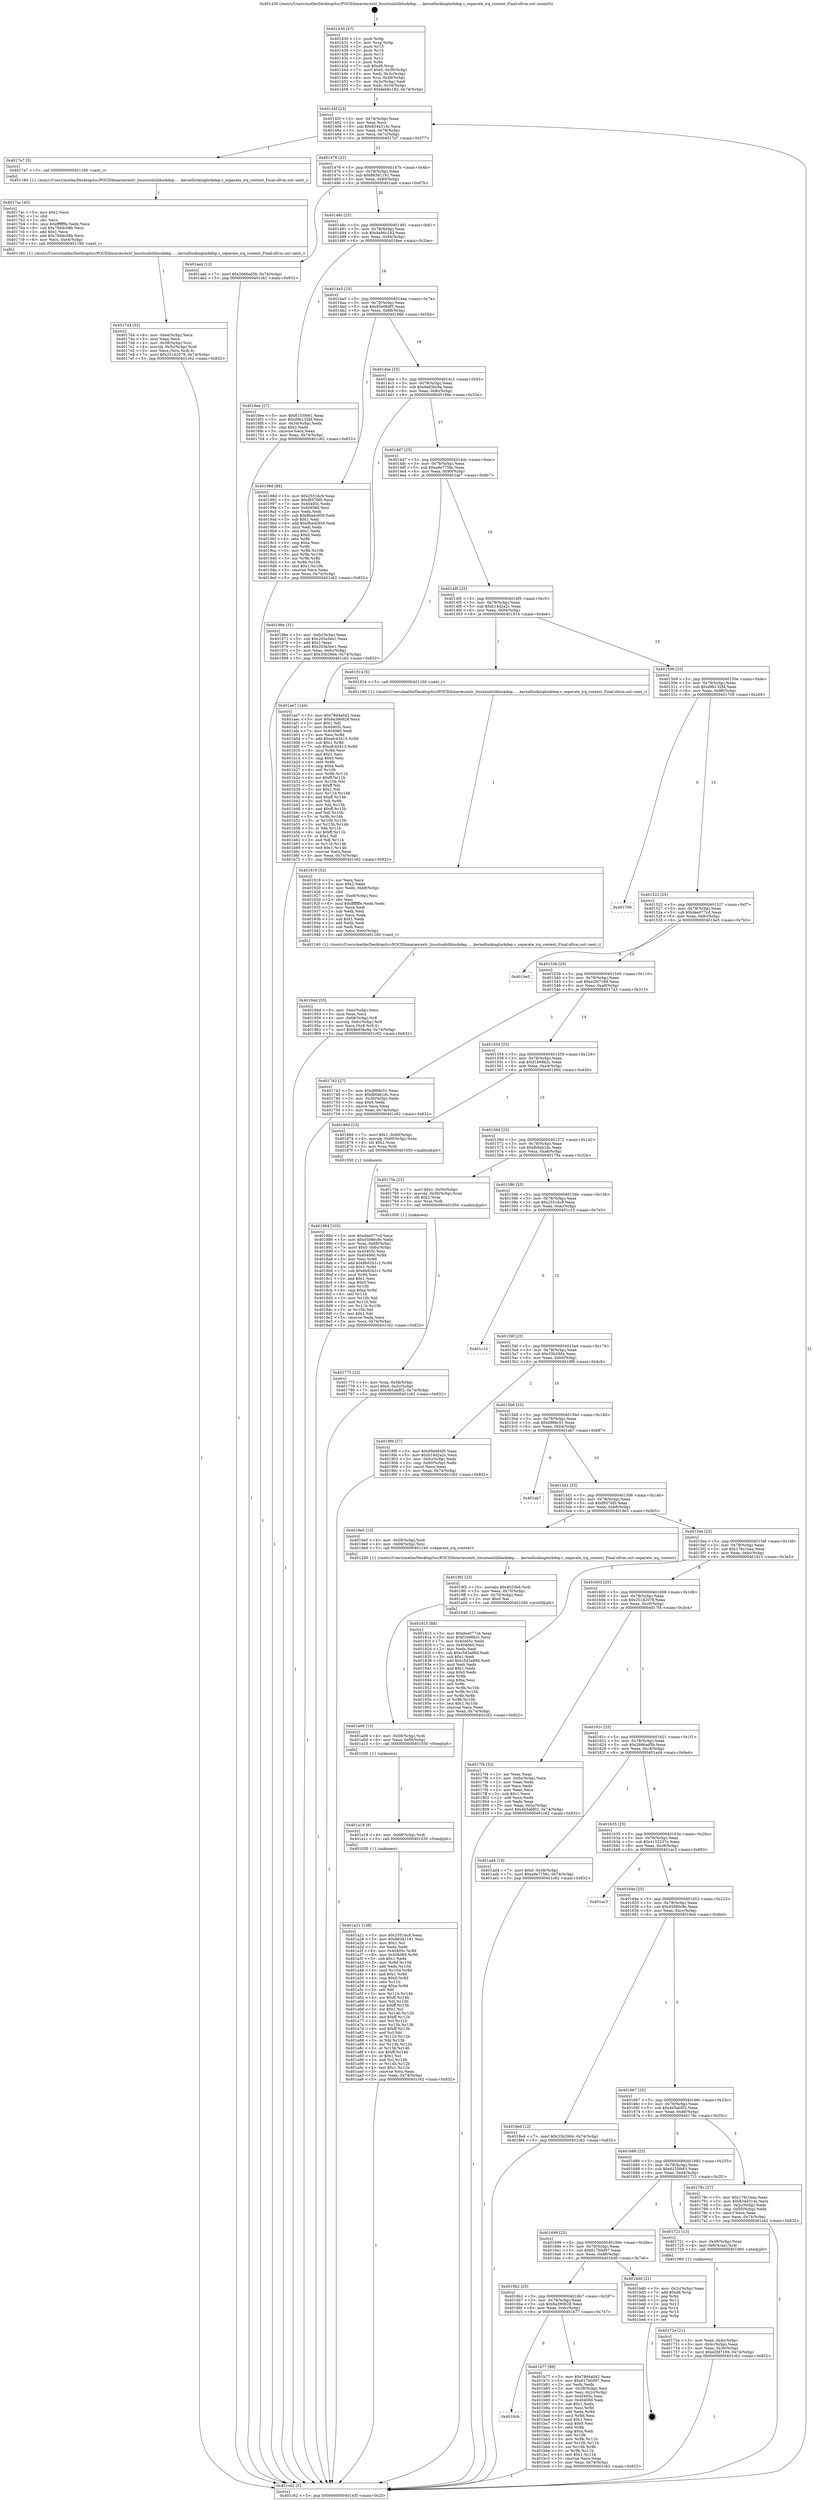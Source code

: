 digraph "0x401430" {
  label = "0x401430 (/mnt/c/Users/mathe/Desktop/tcc/POCII/binaries/extr_linuxtoolsliblockdep......kernellockinglockdep.c_separate_irq_context_Final-ollvm.out::main(0))"
  labelloc = "t"
  node[shape=record]

  Entry [label="",width=0.3,height=0.3,shape=circle,fillcolor=black,style=filled]
  "0x40145f" [label="{
     0x40145f [23]\l
     | [instrs]\l
     &nbsp;&nbsp;0x40145f \<+3\>: mov -0x74(%rbp),%eax\l
     &nbsp;&nbsp;0x401462 \<+2\>: mov %eax,%ecx\l
     &nbsp;&nbsp;0x401464 \<+6\>: sub $0x8344314c,%ecx\l
     &nbsp;&nbsp;0x40146a \<+3\>: mov %eax,-0x78(%rbp)\l
     &nbsp;&nbsp;0x40146d \<+3\>: mov %ecx,-0x7c(%rbp)\l
     &nbsp;&nbsp;0x401470 \<+6\>: je 00000000004017a7 \<main+0x377\>\l
  }"]
  "0x4017a7" [label="{
     0x4017a7 [5]\l
     | [instrs]\l
     &nbsp;&nbsp;0x4017a7 \<+5\>: call 0000000000401160 \<next_i\>\l
     | [calls]\l
     &nbsp;&nbsp;0x401160 \{1\} (/mnt/c/Users/mathe/Desktop/tcc/POCII/binaries/extr_linuxtoolsliblockdep......kernellockinglockdep.c_separate_irq_context_Final-ollvm.out::next_i)\l
  }"]
  "0x401476" [label="{
     0x401476 [22]\l
     | [instrs]\l
     &nbsp;&nbsp;0x401476 \<+5\>: jmp 000000000040147b \<main+0x4b\>\l
     &nbsp;&nbsp;0x40147b \<+3\>: mov -0x78(%rbp),%eax\l
     &nbsp;&nbsp;0x40147e \<+5\>: sub $0x883d1191,%eax\l
     &nbsp;&nbsp;0x401483 \<+3\>: mov %eax,-0x80(%rbp)\l
     &nbsp;&nbsp;0x401486 \<+6\>: je 0000000000401aab \<main+0x67b\>\l
  }"]
  Exit [label="",width=0.3,height=0.3,shape=circle,fillcolor=black,style=filled,peripheries=2]
  "0x401aab" [label="{
     0x401aab [12]\l
     | [instrs]\l
     &nbsp;&nbsp;0x401aab \<+7\>: movl $0x2666ad5b,-0x74(%rbp)\l
     &nbsp;&nbsp;0x401ab2 \<+5\>: jmp 0000000000401c62 \<main+0x832\>\l
  }"]
  "0x40148c" [label="{
     0x40148c [25]\l
     | [instrs]\l
     &nbsp;&nbsp;0x40148c \<+5\>: jmp 0000000000401491 \<main+0x61\>\l
     &nbsp;&nbsp;0x401491 \<+3\>: mov -0x78(%rbp),%eax\l
     &nbsp;&nbsp;0x401494 \<+5\>: sub $0x8eb6c182,%eax\l
     &nbsp;&nbsp;0x401499 \<+6\>: mov %eax,-0x84(%rbp)\l
     &nbsp;&nbsp;0x40149f \<+6\>: je 00000000004016ee \<main+0x2be\>\l
  }"]
  "0x4016cb" [label="{
     0x4016cb\l
  }", style=dashed]
  "0x4016ee" [label="{
     0x4016ee [27]\l
     | [instrs]\l
     &nbsp;&nbsp;0x4016ee \<+5\>: mov $0x6155fe61,%eax\l
     &nbsp;&nbsp;0x4016f3 \<+5\>: mov $0xd9b132fd,%ecx\l
     &nbsp;&nbsp;0x4016f8 \<+3\>: mov -0x34(%rbp),%edx\l
     &nbsp;&nbsp;0x4016fb \<+3\>: cmp $0x2,%edx\l
     &nbsp;&nbsp;0x4016fe \<+3\>: cmovne %ecx,%eax\l
     &nbsp;&nbsp;0x401701 \<+3\>: mov %eax,-0x74(%rbp)\l
     &nbsp;&nbsp;0x401704 \<+5\>: jmp 0000000000401c62 \<main+0x832\>\l
  }"]
  "0x4014a5" [label="{
     0x4014a5 [25]\l
     | [instrs]\l
     &nbsp;&nbsp;0x4014a5 \<+5\>: jmp 00000000004014aa \<main+0x7a\>\l
     &nbsp;&nbsp;0x4014aa \<+3\>: mov -0x78(%rbp),%eax\l
     &nbsp;&nbsp;0x4014ad \<+5\>: sub $0x95e064f5,%eax\l
     &nbsp;&nbsp;0x4014b2 \<+6\>: mov %eax,-0x88(%rbp)\l
     &nbsp;&nbsp;0x4014b8 \<+6\>: je 000000000040198d \<main+0x55d\>\l
  }"]
  "0x401c62" [label="{
     0x401c62 [5]\l
     | [instrs]\l
     &nbsp;&nbsp;0x401c62 \<+5\>: jmp 000000000040145f \<main+0x2f\>\l
  }"]
  "0x401430" [label="{
     0x401430 [47]\l
     | [instrs]\l
     &nbsp;&nbsp;0x401430 \<+1\>: push %rbp\l
     &nbsp;&nbsp;0x401431 \<+3\>: mov %rsp,%rbp\l
     &nbsp;&nbsp;0x401434 \<+2\>: push %r15\l
     &nbsp;&nbsp;0x401436 \<+2\>: push %r14\l
     &nbsp;&nbsp;0x401438 \<+2\>: push %r13\l
     &nbsp;&nbsp;0x40143a \<+2\>: push %r12\l
     &nbsp;&nbsp;0x40143c \<+1\>: push %rbx\l
     &nbsp;&nbsp;0x40143d \<+7\>: sub $0xd8,%rsp\l
     &nbsp;&nbsp;0x401444 \<+7\>: movl $0x0,-0x38(%rbp)\l
     &nbsp;&nbsp;0x40144b \<+3\>: mov %edi,-0x3c(%rbp)\l
     &nbsp;&nbsp;0x40144e \<+4\>: mov %rsi,-0x48(%rbp)\l
     &nbsp;&nbsp;0x401452 \<+3\>: mov -0x3c(%rbp),%edi\l
     &nbsp;&nbsp;0x401455 \<+3\>: mov %edi,-0x34(%rbp)\l
     &nbsp;&nbsp;0x401458 \<+7\>: movl $0x8eb6c182,-0x74(%rbp)\l
  }"]
  "0x401b77" [label="{
     0x401b77 [89]\l
     | [instrs]\l
     &nbsp;&nbsp;0x401b77 \<+5\>: mov $0x78d4a042,%eax\l
     &nbsp;&nbsp;0x401b7c \<+5\>: mov $0x617b0d97,%ecx\l
     &nbsp;&nbsp;0x401b81 \<+2\>: xor %edx,%edx\l
     &nbsp;&nbsp;0x401b83 \<+3\>: mov -0x38(%rbp),%esi\l
     &nbsp;&nbsp;0x401b86 \<+3\>: mov %esi,-0x2c(%rbp)\l
     &nbsp;&nbsp;0x401b89 \<+7\>: mov 0x40405c,%esi\l
     &nbsp;&nbsp;0x401b90 \<+7\>: mov 0x404060,%edi\l
     &nbsp;&nbsp;0x401b97 \<+3\>: sub $0x1,%edx\l
     &nbsp;&nbsp;0x401b9a \<+3\>: mov %esi,%r8d\l
     &nbsp;&nbsp;0x401b9d \<+3\>: add %edx,%r8d\l
     &nbsp;&nbsp;0x401ba0 \<+4\>: imul %r8d,%esi\l
     &nbsp;&nbsp;0x401ba4 \<+3\>: and $0x1,%esi\l
     &nbsp;&nbsp;0x401ba7 \<+3\>: cmp $0x0,%esi\l
     &nbsp;&nbsp;0x401baa \<+4\>: sete %r9b\l
     &nbsp;&nbsp;0x401bae \<+3\>: cmp $0xa,%edi\l
     &nbsp;&nbsp;0x401bb1 \<+4\>: setl %r10b\l
     &nbsp;&nbsp;0x401bb5 \<+3\>: mov %r9b,%r11b\l
     &nbsp;&nbsp;0x401bb8 \<+3\>: and %r10b,%r11b\l
     &nbsp;&nbsp;0x401bbb \<+3\>: xor %r10b,%r9b\l
     &nbsp;&nbsp;0x401bbe \<+3\>: or %r9b,%r11b\l
     &nbsp;&nbsp;0x401bc1 \<+4\>: test $0x1,%r11b\l
     &nbsp;&nbsp;0x401bc5 \<+3\>: cmovne %ecx,%eax\l
     &nbsp;&nbsp;0x401bc8 \<+3\>: mov %eax,-0x74(%rbp)\l
     &nbsp;&nbsp;0x401bcb \<+5\>: jmp 0000000000401c62 \<main+0x832\>\l
  }"]
  "0x40198d" [label="{
     0x40198d [88]\l
     | [instrs]\l
     &nbsp;&nbsp;0x40198d \<+5\>: mov $0x25516c9,%eax\l
     &nbsp;&nbsp;0x401992 \<+5\>: mov $0xf8576f0,%ecx\l
     &nbsp;&nbsp;0x401997 \<+7\>: mov 0x40405c,%edx\l
     &nbsp;&nbsp;0x40199e \<+7\>: mov 0x404060,%esi\l
     &nbsp;&nbsp;0x4019a5 \<+2\>: mov %edx,%edi\l
     &nbsp;&nbsp;0x4019a7 \<+6\>: sub $0x9ba4c959,%edi\l
     &nbsp;&nbsp;0x4019ad \<+3\>: sub $0x1,%edi\l
     &nbsp;&nbsp;0x4019b0 \<+6\>: add $0x9ba4c959,%edi\l
     &nbsp;&nbsp;0x4019b6 \<+3\>: imul %edi,%edx\l
     &nbsp;&nbsp;0x4019b9 \<+3\>: and $0x1,%edx\l
     &nbsp;&nbsp;0x4019bc \<+3\>: cmp $0x0,%edx\l
     &nbsp;&nbsp;0x4019bf \<+4\>: sete %r8b\l
     &nbsp;&nbsp;0x4019c3 \<+3\>: cmp $0xa,%esi\l
     &nbsp;&nbsp;0x4019c6 \<+4\>: setl %r9b\l
     &nbsp;&nbsp;0x4019ca \<+3\>: mov %r8b,%r10b\l
     &nbsp;&nbsp;0x4019cd \<+3\>: and %r9b,%r10b\l
     &nbsp;&nbsp;0x4019d0 \<+3\>: xor %r9b,%r8b\l
     &nbsp;&nbsp;0x4019d3 \<+3\>: or %r8b,%r10b\l
     &nbsp;&nbsp;0x4019d6 \<+4\>: test $0x1,%r10b\l
     &nbsp;&nbsp;0x4019da \<+3\>: cmovne %ecx,%eax\l
     &nbsp;&nbsp;0x4019dd \<+3\>: mov %eax,-0x74(%rbp)\l
     &nbsp;&nbsp;0x4019e0 \<+5\>: jmp 0000000000401c62 \<main+0x832\>\l
  }"]
  "0x4014be" [label="{
     0x4014be [25]\l
     | [instrs]\l
     &nbsp;&nbsp;0x4014be \<+5\>: jmp 00000000004014c3 \<main+0x93\>\l
     &nbsp;&nbsp;0x4014c3 \<+3\>: mov -0x78(%rbp),%eax\l
     &nbsp;&nbsp;0x4014c6 \<+5\>: sub $0x9ed3bc9a,%eax\l
     &nbsp;&nbsp;0x4014cb \<+6\>: mov %eax,-0x8c(%rbp)\l
     &nbsp;&nbsp;0x4014d1 \<+6\>: je 000000000040196e \<main+0x53e\>\l
  }"]
  "0x4016b2" [label="{
     0x4016b2 [25]\l
     | [instrs]\l
     &nbsp;&nbsp;0x4016b2 \<+5\>: jmp 00000000004016b7 \<main+0x287\>\l
     &nbsp;&nbsp;0x4016b7 \<+3\>: mov -0x78(%rbp),%eax\l
     &nbsp;&nbsp;0x4016ba \<+5\>: sub $0x6a390628,%eax\l
     &nbsp;&nbsp;0x4016bf \<+6\>: mov %eax,-0xdc(%rbp)\l
     &nbsp;&nbsp;0x4016c5 \<+6\>: je 0000000000401b77 \<main+0x747\>\l
  }"]
  "0x40196e" [label="{
     0x40196e [31]\l
     | [instrs]\l
     &nbsp;&nbsp;0x40196e \<+3\>: mov -0x6c(%rbp),%eax\l
     &nbsp;&nbsp;0x401971 \<+5\>: sub $0x203a3ee1,%eax\l
     &nbsp;&nbsp;0x401976 \<+3\>: add $0x1,%eax\l
     &nbsp;&nbsp;0x401979 \<+5\>: add $0x203a3ee1,%eax\l
     &nbsp;&nbsp;0x40197e \<+3\>: mov %eax,-0x6c(%rbp)\l
     &nbsp;&nbsp;0x401981 \<+7\>: movl $0x33b29d4,-0x74(%rbp)\l
     &nbsp;&nbsp;0x401988 \<+5\>: jmp 0000000000401c62 \<main+0x832\>\l
  }"]
  "0x4014d7" [label="{
     0x4014d7 [25]\l
     | [instrs]\l
     &nbsp;&nbsp;0x4014d7 \<+5\>: jmp 00000000004014dc \<main+0xac\>\l
     &nbsp;&nbsp;0x4014dc \<+3\>: mov -0x78(%rbp),%eax\l
     &nbsp;&nbsp;0x4014df \<+5\>: sub $0xa9e7756c,%eax\l
     &nbsp;&nbsp;0x4014e4 \<+6\>: mov %eax,-0x90(%rbp)\l
     &nbsp;&nbsp;0x4014ea \<+6\>: je 0000000000401ae7 \<main+0x6b7\>\l
  }"]
  "0x401bd0" [label="{
     0x401bd0 [21]\l
     | [instrs]\l
     &nbsp;&nbsp;0x401bd0 \<+3\>: mov -0x2c(%rbp),%eax\l
     &nbsp;&nbsp;0x401bd3 \<+7\>: add $0xd8,%rsp\l
     &nbsp;&nbsp;0x401bda \<+1\>: pop %rbx\l
     &nbsp;&nbsp;0x401bdb \<+2\>: pop %r12\l
     &nbsp;&nbsp;0x401bdd \<+2\>: pop %r13\l
     &nbsp;&nbsp;0x401bdf \<+2\>: pop %r14\l
     &nbsp;&nbsp;0x401be1 \<+2\>: pop %r15\l
     &nbsp;&nbsp;0x401be3 \<+1\>: pop %rbp\l
     &nbsp;&nbsp;0x401be4 \<+1\>: ret\l
  }"]
  "0x401ae7" [label="{
     0x401ae7 [144]\l
     | [instrs]\l
     &nbsp;&nbsp;0x401ae7 \<+5\>: mov $0x78d4a042,%eax\l
     &nbsp;&nbsp;0x401aec \<+5\>: mov $0x6a390628,%ecx\l
     &nbsp;&nbsp;0x401af1 \<+2\>: mov $0x1,%dl\l
     &nbsp;&nbsp;0x401af3 \<+7\>: mov 0x40405c,%esi\l
     &nbsp;&nbsp;0x401afa \<+7\>: mov 0x404060,%edi\l
     &nbsp;&nbsp;0x401b01 \<+3\>: mov %esi,%r8d\l
     &nbsp;&nbsp;0x401b04 \<+7\>: add $0xafc43413,%r8d\l
     &nbsp;&nbsp;0x401b0b \<+4\>: sub $0x1,%r8d\l
     &nbsp;&nbsp;0x401b0f \<+7\>: sub $0xafc43413,%r8d\l
     &nbsp;&nbsp;0x401b16 \<+4\>: imul %r8d,%esi\l
     &nbsp;&nbsp;0x401b1a \<+3\>: and $0x1,%esi\l
     &nbsp;&nbsp;0x401b1d \<+3\>: cmp $0x0,%esi\l
     &nbsp;&nbsp;0x401b20 \<+4\>: sete %r9b\l
     &nbsp;&nbsp;0x401b24 \<+3\>: cmp $0xa,%edi\l
     &nbsp;&nbsp;0x401b27 \<+4\>: setl %r10b\l
     &nbsp;&nbsp;0x401b2b \<+3\>: mov %r9b,%r11b\l
     &nbsp;&nbsp;0x401b2e \<+4\>: xor $0xff,%r11b\l
     &nbsp;&nbsp;0x401b32 \<+3\>: mov %r10b,%bl\l
     &nbsp;&nbsp;0x401b35 \<+3\>: xor $0xff,%bl\l
     &nbsp;&nbsp;0x401b38 \<+3\>: xor $0x1,%dl\l
     &nbsp;&nbsp;0x401b3b \<+3\>: mov %r11b,%r14b\l
     &nbsp;&nbsp;0x401b3e \<+4\>: and $0xff,%r14b\l
     &nbsp;&nbsp;0x401b42 \<+3\>: and %dl,%r9b\l
     &nbsp;&nbsp;0x401b45 \<+3\>: mov %bl,%r15b\l
     &nbsp;&nbsp;0x401b48 \<+4\>: and $0xff,%r15b\l
     &nbsp;&nbsp;0x401b4c \<+3\>: and %dl,%r10b\l
     &nbsp;&nbsp;0x401b4f \<+3\>: or %r9b,%r14b\l
     &nbsp;&nbsp;0x401b52 \<+3\>: or %r10b,%r15b\l
     &nbsp;&nbsp;0x401b55 \<+3\>: xor %r15b,%r14b\l
     &nbsp;&nbsp;0x401b58 \<+3\>: or %bl,%r11b\l
     &nbsp;&nbsp;0x401b5b \<+4\>: xor $0xff,%r11b\l
     &nbsp;&nbsp;0x401b5f \<+3\>: or $0x1,%dl\l
     &nbsp;&nbsp;0x401b62 \<+3\>: and %dl,%r11b\l
     &nbsp;&nbsp;0x401b65 \<+3\>: or %r11b,%r14b\l
     &nbsp;&nbsp;0x401b68 \<+4\>: test $0x1,%r14b\l
     &nbsp;&nbsp;0x401b6c \<+3\>: cmovne %ecx,%eax\l
     &nbsp;&nbsp;0x401b6f \<+3\>: mov %eax,-0x74(%rbp)\l
     &nbsp;&nbsp;0x401b72 \<+5\>: jmp 0000000000401c62 \<main+0x832\>\l
  }"]
  "0x4014f0" [label="{
     0x4014f0 [25]\l
     | [instrs]\l
     &nbsp;&nbsp;0x4014f0 \<+5\>: jmp 00000000004014f5 \<main+0xc5\>\l
     &nbsp;&nbsp;0x4014f5 \<+3\>: mov -0x78(%rbp),%eax\l
     &nbsp;&nbsp;0x4014f8 \<+5\>: sub $0xb14d2a2c,%eax\l
     &nbsp;&nbsp;0x4014fd \<+6\>: mov %eax,-0x94(%rbp)\l
     &nbsp;&nbsp;0x401503 \<+6\>: je 0000000000401914 \<main+0x4e4\>\l
  }"]
  "0x401a21" [label="{
     0x401a21 [138]\l
     | [instrs]\l
     &nbsp;&nbsp;0x401a21 \<+5\>: mov $0x25516c9,%eax\l
     &nbsp;&nbsp;0x401a26 \<+5\>: mov $0x883d1191,%esi\l
     &nbsp;&nbsp;0x401a2b \<+2\>: mov $0x1,%cl\l
     &nbsp;&nbsp;0x401a2d \<+2\>: xor %edx,%edx\l
     &nbsp;&nbsp;0x401a2f \<+8\>: mov 0x40405c,%r8d\l
     &nbsp;&nbsp;0x401a37 \<+8\>: mov 0x404060,%r9d\l
     &nbsp;&nbsp;0x401a3f \<+3\>: sub $0x1,%edx\l
     &nbsp;&nbsp;0x401a42 \<+3\>: mov %r8d,%r10d\l
     &nbsp;&nbsp;0x401a45 \<+3\>: add %edx,%r10d\l
     &nbsp;&nbsp;0x401a48 \<+4\>: imul %r10d,%r8d\l
     &nbsp;&nbsp;0x401a4c \<+4\>: and $0x1,%r8d\l
     &nbsp;&nbsp;0x401a50 \<+4\>: cmp $0x0,%r8d\l
     &nbsp;&nbsp;0x401a54 \<+4\>: sete %r11b\l
     &nbsp;&nbsp;0x401a58 \<+4\>: cmp $0xa,%r9d\l
     &nbsp;&nbsp;0x401a5c \<+3\>: setl %bl\l
     &nbsp;&nbsp;0x401a5f \<+3\>: mov %r11b,%r14b\l
     &nbsp;&nbsp;0x401a62 \<+4\>: xor $0xff,%r14b\l
     &nbsp;&nbsp;0x401a66 \<+3\>: mov %bl,%r15b\l
     &nbsp;&nbsp;0x401a69 \<+4\>: xor $0xff,%r15b\l
     &nbsp;&nbsp;0x401a6d \<+3\>: xor $0x1,%cl\l
     &nbsp;&nbsp;0x401a70 \<+3\>: mov %r14b,%r12b\l
     &nbsp;&nbsp;0x401a73 \<+4\>: and $0xff,%r12b\l
     &nbsp;&nbsp;0x401a77 \<+3\>: and %cl,%r11b\l
     &nbsp;&nbsp;0x401a7a \<+3\>: mov %r15b,%r13b\l
     &nbsp;&nbsp;0x401a7d \<+4\>: and $0xff,%r13b\l
     &nbsp;&nbsp;0x401a81 \<+2\>: and %cl,%bl\l
     &nbsp;&nbsp;0x401a83 \<+3\>: or %r11b,%r12b\l
     &nbsp;&nbsp;0x401a86 \<+3\>: or %bl,%r13b\l
     &nbsp;&nbsp;0x401a89 \<+3\>: xor %r13b,%r12b\l
     &nbsp;&nbsp;0x401a8c \<+3\>: or %r15b,%r14b\l
     &nbsp;&nbsp;0x401a8f \<+4\>: xor $0xff,%r14b\l
     &nbsp;&nbsp;0x401a93 \<+3\>: or $0x1,%cl\l
     &nbsp;&nbsp;0x401a96 \<+3\>: and %cl,%r14b\l
     &nbsp;&nbsp;0x401a99 \<+3\>: or %r14b,%r12b\l
     &nbsp;&nbsp;0x401a9c \<+4\>: test $0x1,%r12b\l
     &nbsp;&nbsp;0x401aa0 \<+3\>: cmovne %esi,%eax\l
     &nbsp;&nbsp;0x401aa3 \<+3\>: mov %eax,-0x74(%rbp)\l
     &nbsp;&nbsp;0x401aa6 \<+5\>: jmp 0000000000401c62 \<main+0x832\>\l
  }"]
  "0x401914" [label="{
     0x401914 [5]\l
     | [instrs]\l
     &nbsp;&nbsp;0x401914 \<+5\>: call 0000000000401160 \<next_i\>\l
     | [calls]\l
     &nbsp;&nbsp;0x401160 \{1\} (/mnt/c/Users/mathe/Desktop/tcc/POCII/binaries/extr_linuxtoolsliblockdep......kernellockinglockdep.c_separate_irq_context_Final-ollvm.out::next_i)\l
  }"]
  "0x401509" [label="{
     0x401509 [25]\l
     | [instrs]\l
     &nbsp;&nbsp;0x401509 \<+5\>: jmp 000000000040150e \<main+0xde\>\l
     &nbsp;&nbsp;0x40150e \<+3\>: mov -0x78(%rbp),%eax\l
     &nbsp;&nbsp;0x401511 \<+5\>: sub $0xd9b132fd,%eax\l
     &nbsp;&nbsp;0x401516 \<+6\>: mov %eax,-0x98(%rbp)\l
     &nbsp;&nbsp;0x40151c \<+6\>: je 0000000000401709 \<main+0x2d9\>\l
  }"]
  "0x401a18" [label="{
     0x401a18 [9]\l
     | [instrs]\l
     &nbsp;&nbsp;0x401a18 \<+4\>: mov -0x68(%rbp),%rdi\l
     &nbsp;&nbsp;0x401a1c \<+5\>: call 0000000000401030 \<free@plt\>\l
     | [calls]\l
     &nbsp;&nbsp;0x401030 \{1\} (unknown)\l
  }"]
  "0x401709" [label="{
     0x401709\l
  }", style=dashed]
  "0x401522" [label="{
     0x401522 [25]\l
     | [instrs]\l
     &nbsp;&nbsp;0x401522 \<+5\>: jmp 0000000000401527 \<main+0xf7\>\l
     &nbsp;&nbsp;0x401527 \<+3\>: mov -0x78(%rbp),%eax\l
     &nbsp;&nbsp;0x40152a \<+5\>: sub $0xdee077cd,%eax\l
     &nbsp;&nbsp;0x40152f \<+6\>: mov %eax,-0x9c(%rbp)\l
     &nbsp;&nbsp;0x401535 \<+6\>: je 0000000000401be5 \<main+0x7b5\>\l
  }"]
  "0x401a09" [label="{
     0x401a09 [15]\l
     | [instrs]\l
     &nbsp;&nbsp;0x401a09 \<+4\>: mov -0x58(%rbp),%rdi\l
     &nbsp;&nbsp;0x401a0d \<+6\>: mov %eax,-0xf0(%rbp)\l
     &nbsp;&nbsp;0x401a13 \<+5\>: call 0000000000401030 \<free@plt\>\l
     | [calls]\l
     &nbsp;&nbsp;0x401030 \{1\} (unknown)\l
  }"]
  "0x401be5" [label="{
     0x401be5\l
  }", style=dashed]
  "0x40153b" [label="{
     0x40153b [25]\l
     | [instrs]\l
     &nbsp;&nbsp;0x40153b \<+5\>: jmp 0000000000401540 \<main+0x110\>\l
     &nbsp;&nbsp;0x401540 \<+3\>: mov -0x78(%rbp),%eax\l
     &nbsp;&nbsp;0x401543 \<+5\>: sub $0xe2fd7169,%eax\l
     &nbsp;&nbsp;0x401548 \<+6\>: mov %eax,-0xa0(%rbp)\l
     &nbsp;&nbsp;0x40154e \<+6\>: je 0000000000401743 \<main+0x313\>\l
  }"]
  "0x4019f2" [label="{
     0x4019f2 [23]\l
     | [instrs]\l
     &nbsp;&nbsp;0x4019f2 \<+10\>: movabs $0x4020b6,%rdi\l
     &nbsp;&nbsp;0x4019fc \<+3\>: mov %eax,-0x70(%rbp)\l
     &nbsp;&nbsp;0x4019ff \<+3\>: mov -0x70(%rbp),%esi\l
     &nbsp;&nbsp;0x401a02 \<+2\>: mov $0x0,%al\l
     &nbsp;&nbsp;0x401a04 \<+5\>: call 0000000000401040 \<printf@plt\>\l
     | [calls]\l
     &nbsp;&nbsp;0x401040 \{1\} (unknown)\l
  }"]
  "0x401743" [label="{
     0x401743 [27]\l
     | [instrs]\l
     &nbsp;&nbsp;0x401743 \<+5\>: mov $0xd988c51,%eax\l
     &nbsp;&nbsp;0x401748 \<+5\>: mov $0xfb0ab1dc,%ecx\l
     &nbsp;&nbsp;0x40174d \<+3\>: mov -0x30(%rbp),%edx\l
     &nbsp;&nbsp;0x401750 \<+3\>: cmp $0x0,%edx\l
     &nbsp;&nbsp;0x401753 \<+3\>: cmove %ecx,%eax\l
     &nbsp;&nbsp;0x401756 \<+3\>: mov %eax,-0x74(%rbp)\l
     &nbsp;&nbsp;0x401759 \<+5\>: jmp 0000000000401c62 \<main+0x832\>\l
  }"]
  "0x401554" [label="{
     0x401554 [25]\l
     | [instrs]\l
     &nbsp;&nbsp;0x401554 \<+5\>: jmp 0000000000401559 \<main+0x129\>\l
     &nbsp;&nbsp;0x401559 \<+3\>: mov -0x78(%rbp),%eax\l
     &nbsp;&nbsp;0x40155c \<+5\>: sub $0xf1b68b2c,%eax\l
     &nbsp;&nbsp;0x401561 \<+6\>: mov %eax,-0xa4(%rbp)\l
     &nbsp;&nbsp;0x401567 \<+6\>: je 000000000040186d \<main+0x43d\>\l
  }"]
  "0x40194d" [label="{
     0x40194d [33]\l
     | [instrs]\l
     &nbsp;&nbsp;0x40194d \<+6\>: mov -0xec(%rbp),%ecx\l
     &nbsp;&nbsp;0x401953 \<+3\>: imul %eax,%ecx\l
     &nbsp;&nbsp;0x401956 \<+4\>: mov -0x68(%rbp),%r8\l
     &nbsp;&nbsp;0x40195a \<+4\>: movslq -0x6c(%rbp),%r9\l
     &nbsp;&nbsp;0x40195e \<+4\>: mov %ecx,(%r8,%r9,4)\l
     &nbsp;&nbsp;0x401962 \<+7\>: movl $0x9ed3bc9a,-0x74(%rbp)\l
     &nbsp;&nbsp;0x401969 \<+5\>: jmp 0000000000401c62 \<main+0x832\>\l
  }"]
  "0x40186d" [label="{
     0x40186d [23]\l
     | [instrs]\l
     &nbsp;&nbsp;0x40186d \<+7\>: movl $0x1,-0x60(%rbp)\l
     &nbsp;&nbsp;0x401874 \<+4\>: movslq -0x60(%rbp),%rax\l
     &nbsp;&nbsp;0x401878 \<+4\>: shl $0x2,%rax\l
     &nbsp;&nbsp;0x40187c \<+3\>: mov %rax,%rdi\l
     &nbsp;&nbsp;0x40187f \<+5\>: call 0000000000401050 \<malloc@plt\>\l
     | [calls]\l
     &nbsp;&nbsp;0x401050 \{1\} (unknown)\l
  }"]
  "0x40156d" [label="{
     0x40156d [25]\l
     | [instrs]\l
     &nbsp;&nbsp;0x40156d \<+5\>: jmp 0000000000401572 \<main+0x142\>\l
     &nbsp;&nbsp;0x401572 \<+3\>: mov -0x78(%rbp),%eax\l
     &nbsp;&nbsp;0x401575 \<+5\>: sub $0xfb0ab1dc,%eax\l
     &nbsp;&nbsp;0x40157a \<+6\>: mov %eax,-0xa8(%rbp)\l
     &nbsp;&nbsp;0x401580 \<+6\>: je 000000000040175e \<main+0x32e\>\l
  }"]
  "0x401919" [label="{
     0x401919 [52]\l
     | [instrs]\l
     &nbsp;&nbsp;0x401919 \<+2\>: xor %ecx,%ecx\l
     &nbsp;&nbsp;0x40191b \<+5\>: mov $0x2,%edx\l
     &nbsp;&nbsp;0x401920 \<+6\>: mov %edx,-0xe8(%rbp)\l
     &nbsp;&nbsp;0x401926 \<+1\>: cltd\l
     &nbsp;&nbsp;0x401927 \<+6\>: mov -0xe8(%rbp),%esi\l
     &nbsp;&nbsp;0x40192d \<+2\>: idiv %esi\l
     &nbsp;&nbsp;0x40192f \<+6\>: imul $0xfffffffe,%edx,%edx\l
     &nbsp;&nbsp;0x401935 \<+2\>: mov %ecx,%edi\l
     &nbsp;&nbsp;0x401937 \<+2\>: sub %edx,%edi\l
     &nbsp;&nbsp;0x401939 \<+2\>: mov %ecx,%edx\l
     &nbsp;&nbsp;0x40193b \<+3\>: sub $0x1,%edx\l
     &nbsp;&nbsp;0x40193e \<+2\>: add %edx,%edi\l
     &nbsp;&nbsp;0x401940 \<+2\>: sub %edi,%ecx\l
     &nbsp;&nbsp;0x401942 \<+6\>: mov %ecx,-0xec(%rbp)\l
     &nbsp;&nbsp;0x401948 \<+5\>: call 0000000000401160 \<next_i\>\l
     | [calls]\l
     &nbsp;&nbsp;0x401160 \{1\} (/mnt/c/Users/mathe/Desktop/tcc/POCII/binaries/extr_linuxtoolsliblockdep......kernellockinglockdep.c_separate_irq_context_Final-ollvm.out::next_i)\l
  }"]
  "0x40175e" [label="{
     0x40175e [23]\l
     | [instrs]\l
     &nbsp;&nbsp;0x40175e \<+7\>: movl $0x1,-0x50(%rbp)\l
     &nbsp;&nbsp;0x401765 \<+4\>: movslq -0x50(%rbp),%rax\l
     &nbsp;&nbsp;0x401769 \<+4\>: shl $0x2,%rax\l
     &nbsp;&nbsp;0x40176d \<+3\>: mov %rax,%rdi\l
     &nbsp;&nbsp;0x401770 \<+5\>: call 0000000000401050 \<malloc@plt\>\l
     | [calls]\l
     &nbsp;&nbsp;0x401050 \{1\} (unknown)\l
  }"]
  "0x401586" [label="{
     0x401586 [25]\l
     | [instrs]\l
     &nbsp;&nbsp;0x401586 \<+5\>: jmp 000000000040158b \<main+0x15b\>\l
     &nbsp;&nbsp;0x40158b \<+3\>: mov -0x78(%rbp),%eax\l
     &nbsp;&nbsp;0x40158e \<+5\>: sub $0x25516c9,%eax\l
     &nbsp;&nbsp;0x401593 \<+6\>: mov %eax,-0xac(%rbp)\l
     &nbsp;&nbsp;0x401599 \<+6\>: je 0000000000401c13 \<main+0x7e3\>\l
  }"]
  "0x401884" [label="{
     0x401884 [105]\l
     | [instrs]\l
     &nbsp;&nbsp;0x401884 \<+5\>: mov $0xdee077cd,%ecx\l
     &nbsp;&nbsp;0x401889 \<+5\>: mov $0x45080c9c,%edx\l
     &nbsp;&nbsp;0x40188e \<+4\>: mov %rax,-0x68(%rbp)\l
     &nbsp;&nbsp;0x401892 \<+7\>: movl $0x0,-0x6c(%rbp)\l
     &nbsp;&nbsp;0x401899 \<+7\>: mov 0x40405c,%esi\l
     &nbsp;&nbsp;0x4018a0 \<+8\>: mov 0x404060,%r8d\l
     &nbsp;&nbsp;0x4018a8 \<+3\>: mov %esi,%r9d\l
     &nbsp;&nbsp;0x4018ab \<+7\>: add $0x6b92b1c1,%r9d\l
     &nbsp;&nbsp;0x4018b2 \<+4\>: sub $0x1,%r9d\l
     &nbsp;&nbsp;0x4018b6 \<+7\>: sub $0x6b92b1c1,%r9d\l
     &nbsp;&nbsp;0x4018bd \<+4\>: imul %r9d,%esi\l
     &nbsp;&nbsp;0x4018c1 \<+3\>: and $0x1,%esi\l
     &nbsp;&nbsp;0x4018c4 \<+3\>: cmp $0x0,%esi\l
     &nbsp;&nbsp;0x4018c7 \<+4\>: sete %r10b\l
     &nbsp;&nbsp;0x4018cb \<+4\>: cmp $0xa,%r8d\l
     &nbsp;&nbsp;0x4018cf \<+4\>: setl %r11b\l
     &nbsp;&nbsp;0x4018d3 \<+3\>: mov %r10b,%bl\l
     &nbsp;&nbsp;0x4018d6 \<+3\>: and %r11b,%bl\l
     &nbsp;&nbsp;0x4018d9 \<+3\>: xor %r11b,%r10b\l
     &nbsp;&nbsp;0x4018dc \<+3\>: or %r10b,%bl\l
     &nbsp;&nbsp;0x4018df \<+3\>: test $0x1,%bl\l
     &nbsp;&nbsp;0x4018e2 \<+3\>: cmovne %edx,%ecx\l
     &nbsp;&nbsp;0x4018e5 \<+3\>: mov %ecx,-0x74(%rbp)\l
     &nbsp;&nbsp;0x4018e8 \<+5\>: jmp 0000000000401c62 \<main+0x832\>\l
  }"]
  "0x401c13" [label="{
     0x401c13\l
  }", style=dashed]
  "0x40159f" [label="{
     0x40159f [25]\l
     | [instrs]\l
     &nbsp;&nbsp;0x40159f \<+5\>: jmp 00000000004015a4 \<main+0x174\>\l
     &nbsp;&nbsp;0x4015a4 \<+3\>: mov -0x78(%rbp),%eax\l
     &nbsp;&nbsp;0x4015a7 \<+5\>: sub $0x33b29d4,%eax\l
     &nbsp;&nbsp;0x4015ac \<+6\>: mov %eax,-0xb0(%rbp)\l
     &nbsp;&nbsp;0x4015b2 \<+6\>: je 00000000004018f9 \<main+0x4c9\>\l
  }"]
  "0x4017d4" [label="{
     0x4017d4 [32]\l
     | [instrs]\l
     &nbsp;&nbsp;0x4017d4 \<+6\>: mov -0xe4(%rbp),%ecx\l
     &nbsp;&nbsp;0x4017da \<+3\>: imul %eax,%ecx\l
     &nbsp;&nbsp;0x4017dd \<+4\>: mov -0x58(%rbp),%rsi\l
     &nbsp;&nbsp;0x4017e1 \<+4\>: movslq -0x5c(%rbp),%rdi\l
     &nbsp;&nbsp;0x4017e5 \<+3\>: mov %ecx,(%rsi,%rdi,4)\l
     &nbsp;&nbsp;0x4017e8 \<+7\>: movl $0x251d2078,-0x74(%rbp)\l
     &nbsp;&nbsp;0x4017ef \<+5\>: jmp 0000000000401c62 \<main+0x832\>\l
  }"]
  "0x4018f9" [label="{
     0x4018f9 [27]\l
     | [instrs]\l
     &nbsp;&nbsp;0x4018f9 \<+5\>: mov $0x95e064f5,%eax\l
     &nbsp;&nbsp;0x4018fe \<+5\>: mov $0xb14d2a2c,%ecx\l
     &nbsp;&nbsp;0x401903 \<+3\>: mov -0x6c(%rbp),%edx\l
     &nbsp;&nbsp;0x401906 \<+3\>: cmp -0x60(%rbp),%edx\l
     &nbsp;&nbsp;0x401909 \<+3\>: cmovl %ecx,%eax\l
     &nbsp;&nbsp;0x40190c \<+3\>: mov %eax,-0x74(%rbp)\l
     &nbsp;&nbsp;0x40190f \<+5\>: jmp 0000000000401c62 \<main+0x832\>\l
  }"]
  "0x4015b8" [label="{
     0x4015b8 [25]\l
     | [instrs]\l
     &nbsp;&nbsp;0x4015b8 \<+5\>: jmp 00000000004015bd \<main+0x18d\>\l
     &nbsp;&nbsp;0x4015bd \<+3\>: mov -0x78(%rbp),%eax\l
     &nbsp;&nbsp;0x4015c0 \<+5\>: sub $0xd988c51,%eax\l
     &nbsp;&nbsp;0x4015c5 \<+6\>: mov %eax,-0xb4(%rbp)\l
     &nbsp;&nbsp;0x4015cb \<+6\>: je 0000000000401ab7 \<main+0x687\>\l
  }"]
  "0x4017ac" [label="{
     0x4017ac [40]\l
     | [instrs]\l
     &nbsp;&nbsp;0x4017ac \<+5\>: mov $0x2,%ecx\l
     &nbsp;&nbsp;0x4017b1 \<+1\>: cltd\l
     &nbsp;&nbsp;0x4017b2 \<+2\>: idiv %ecx\l
     &nbsp;&nbsp;0x4017b4 \<+6\>: imul $0xfffffffe,%edx,%ecx\l
     &nbsp;&nbsp;0x4017ba \<+6\>: sub $0x79d4c08b,%ecx\l
     &nbsp;&nbsp;0x4017c0 \<+3\>: add $0x1,%ecx\l
     &nbsp;&nbsp;0x4017c3 \<+6\>: add $0x79d4c08b,%ecx\l
     &nbsp;&nbsp;0x4017c9 \<+6\>: mov %ecx,-0xe4(%rbp)\l
     &nbsp;&nbsp;0x4017cf \<+5\>: call 0000000000401160 \<next_i\>\l
     | [calls]\l
     &nbsp;&nbsp;0x401160 \{1\} (/mnt/c/Users/mathe/Desktop/tcc/POCII/binaries/extr_linuxtoolsliblockdep......kernellockinglockdep.c_separate_irq_context_Final-ollvm.out::next_i)\l
  }"]
  "0x401ab7" [label="{
     0x401ab7\l
  }", style=dashed]
  "0x4015d1" [label="{
     0x4015d1 [25]\l
     | [instrs]\l
     &nbsp;&nbsp;0x4015d1 \<+5\>: jmp 00000000004015d6 \<main+0x1a6\>\l
     &nbsp;&nbsp;0x4015d6 \<+3\>: mov -0x78(%rbp),%eax\l
     &nbsp;&nbsp;0x4015d9 \<+5\>: sub $0xf8576f0,%eax\l
     &nbsp;&nbsp;0x4015de \<+6\>: mov %eax,-0xb8(%rbp)\l
     &nbsp;&nbsp;0x4015e4 \<+6\>: je 00000000004019e5 \<main+0x5b5\>\l
  }"]
  "0x401775" [label="{
     0x401775 [23]\l
     | [instrs]\l
     &nbsp;&nbsp;0x401775 \<+4\>: mov %rax,-0x58(%rbp)\l
     &nbsp;&nbsp;0x401779 \<+7\>: movl $0x0,-0x5c(%rbp)\l
     &nbsp;&nbsp;0x401780 \<+7\>: movl $0x4b5abf02,-0x74(%rbp)\l
     &nbsp;&nbsp;0x401787 \<+5\>: jmp 0000000000401c62 \<main+0x832\>\l
  }"]
  "0x4019e5" [label="{
     0x4019e5 [13]\l
     | [instrs]\l
     &nbsp;&nbsp;0x4019e5 \<+4\>: mov -0x58(%rbp),%rdi\l
     &nbsp;&nbsp;0x4019e9 \<+4\>: mov -0x68(%rbp),%rsi\l
     &nbsp;&nbsp;0x4019ed \<+5\>: call 0000000000401240 \<separate_irq_context\>\l
     | [calls]\l
     &nbsp;&nbsp;0x401240 \{1\} (/mnt/c/Users/mathe/Desktop/tcc/POCII/binaries/extr_linuxtoolsliblockdep......kernellockinglockdep.c_separate_irq_context_Final-ollvm.out::separate_irq_context)\l
  }"]
  "0x4015ea" [label="{
     0x4015ea [25]\l
     | [instrs]\l
     &nbsp;&nbsp;0x4015ea \<+5\>: jmp 00000000004015ef \<main+0x1bf\>\l
     &nbsp;&nbsp;0x4015ef \<+3\>: mov -0x78(%rbp),%eax\l
     &nbsp;&nbsp;0x4015f2 \<+5\>: sub $0x176c1eaa,%eax\l
     &nbsp;&nbsp;0x4015f7 \<+6\>: mov %eax,-0xbc(%rbp)\l
     &nbsp;&nbsp;0x4015fd \<+6\>: je 0000000000401815 \<main+0x3e5\>\l
  }"]
  "0x40172e" [label="{
     0x40172e [21]\l
     | [instrs]\l
     &nbsp;&nbsp;0x40172e \<+3\>: mov %eax,-0x4c(%rbp)\l
     &nbsp;&nbsp;0x401731 \<+3\>: mov -0x4c(%rbp),%eax\l
     &nbsp;&nbsp;0x401734 \<+3\>: mov %eax,-0x30(%rbp)\l
     &nbsp;&nbsp;0x401737 \<+7\>: movl $0xe2fd7169,-0x74(%rbp)\l
     &nbsp;&nbsp;0x40173e \<+5\>: jmp 0000000000401c62 \<main+0x832\>\l
  }"]
  "0x401815" [label="{
     0x401815 [88]\l
     | [instrs]\l
     &nbsp;&nbsp;0x401815 \<+5\>: mov $0xdee077cd,%eax\l
     &nbsp;&nbsp;0x40181a \<+5\>: mov $0xf1b68b2c,%ecx\l
     &nbsp;&nbsp;0x40181f \<+7\>: mov 0x40405c,%edx\l
     &nbsp;&nbsp;0x401826 \<+7\>: mov 0x404060,%esi\l
     &nbsp;&nbsp;0x40182d \<+2\>: mov %edx,%edi\l
     &nbsp;&nbsp;0x40182f \<+6\>: sub $0xc5d3a96d,%edi\l
     &nbsp;&nbsp;0x401835 \<+3\>: sub $0x1,%edi\l
     &nbsp;&nbsp;0x401838 \<+6\>: add $0xc5d3a96d,%edi\l
     &nbsp;&nbsp;0x40183e \<+3\>: imul %edi,%edx\l
     &nbsp;&nbsp;0x401841 \<+3\>: and $0x1,%edx\l
     &nbsp;&nbsp;0x401844 \<+3\>: cmp $0x0,%edx\l
     &nbsp;&nbsp;0x401847 \<+4\>: sete %r8b\l
     &nbsp;&nbsp;0x40184b \<+3\>: cmp $0xa,%esi\l
     &nbsp;&nbsp;0x40184e \<+4\>: setl %r9b\l
     &nbsp;&nbsp;0x401852 \<+3\>: mov %r8b,%r10b\l
     &nbsp;&nbsp;0x401855 \<+3\>: and %r9b,%r10b\l
     &nbsp;&nbsp;0x401858 \<+3\>: xor %r9b,%r8b\l
     &nbsp;&nbsp;0x40185b \<+3\>: or %r8b,%r10b\l
     &nbsp;&nbsp;0x40185e \<+4\>: test $0x1,%r10b\l
     &nbsp;&nbsp;0x401862 \<+3\>: cmovne %ecx,%eax\l
     &nbsp;&nbsp;0x401865 \<+3\>: mov %eax,-0x74(%rbp)\l
     &nbsp;&nbsp;0x401868 \<+5\>: jmp 0000000000401c62 \<main+0x832\>\l
  }"]
  "0x401603" [label="{
     0x401603 [25]\l
     | [instrs]\l
     &nbsp;&nbsp;0x401603 \<+5\>: jmp 0000000000401608 \<main+0x1d8\>\l
     &nbsp;&nbsp;0x401608 \<+3\>: mov -0x78(%rbp),%eax\l
     &nbsp;&nbsp;0x40160b \<+5\>: sub $0x251d2078,%eax\l
     &nbsp;&nbsp;0x401610 \<+6\>: mov %eax,-0xc0(%rbp)\l
     &nbsp;&nbsp;0x401616 \<+6\>: je 00000000004017f4 \<main+0x3c4\>\l
  }"]
  "0x401699" [label="{
     0x401699 [25]\l
     | [instrs]\l
     &nbsp;&nbsp;0x401699 \<+5\>: jmp 000000000040169e \<main+0x26e\>\l
     &nbsp;&nbsp;0x40169e \<+3\>: mov -0x78(%rbp),%eax\l
     &nbsp;&nbsp;0x4016a1 \<+5\>: sub $0x617b0d97,%eax\l
     &nbsp;&nbsp;0x4016a6 \<+6\>: mov %eax,-0xd8(%rbp)\l
     &nbsp;&nbsp;0x4016ac \<+6\>: je 0000000000401bd0 \<main+0x7a0\>\l
  }"]
  "0x4017f4" [label="{
     0x4017f4 [33]\l
     | [instrs]\l
     &nbsp;&nbsp;0x4017f4 \<+2\>: xor %eax,%eax\l
     &nbsp;&nbsp;0x4017f6 \<+3\>: mov -0x5c(%rbp),%ecx\l
     &nbsp;&nbsp;0x4017f9 \<+2\>: mov %eax,%edx\l
     &nbsp;&nbsp;0x4017fb \<+2\>: sub %ecx,%edx\l
     &nbsp;&nbsp;0x4017fd \<+2\>: mov %eax,%ecx\l
     &nbsp;&nbsp;0x4017ff \<+3\>: sub $0x1,%ecx\l
     &nbsp;&nbsp;0x401802 \<+2\>: add %ecx,%edx\l
     &nbsp;&nbsp;0x401804 \<+2\>: sub %edx,%eax\l
     &nbsp;&nbsp;0x401806 \<+3\>: mov %eax,-0x5c(%rbp)\l
     &nbsp;&nbsp;0x401809 \<+7\>: movl $0x4b5abf02,-0x74(%rbp)\l
     &nbsp;&nbsp;0x401810 \<+5\>: jmp 0000000000401c62 \<main+0x832\>\l
  }"]
  "0x40161c" [label="{
     0x40161c [25]\l
     | [instrs]\l
     &nbsp;&nbsp;0x40161c \<+5\>: jmp 0000000000401621 \<main+0x1f1\>\l
     &nbsp;&nbsp;0x401621 \<+3\>: mov -0x78(%rbp),%eax\l
     &nbsp;&nbsp;0x401624 \<+5\>: sub $0x2666ad5b,%eax\l
     &nbsp;&nbsp;0x401629 \<+6\>: mov %eax,-0xc4(%rbp)\l
     &nbsp;&nbsp;0x40162f \<+6\>: je 0000000000401ad4 \<main+0x6a4\>\l
  }"]
  "0x401721" [label="{
     0x401721 [13]\l
     | [instrs]\l
     &nbsp;&nbsp;0x401721 \<+4\>: mov -0x48(%rbp),%rax\l
     &nbsp;&nbsp;0x401725 \<+4\>: mov 0x8(%rax),%rdi\l
     &nbsp;&nbsp;0x401729 \<+5\>: call 0000000000401060 \<atoi@plt\>\l
     | [calls]\l
     &nbsp;&nbsp;0x401060 \{1\} (unknown)\l
  }"]
  "0x401ad4" [label="{
     0x401ad4 [19]\l
     | [instrs]\l
     &nbsp;&nbsp;0x401ad4 \<+7\>: movl $0x0,-0x38(%rbp)\l
     &nbsp;&nbsp;0x401adb \<+7\>: movl $0xa9e7756c,-0x74(%rbp)\l
     &nbsp;&nbsp;0x401ae2 \<+5\>: jmp 0000000000401c62 \<main+0x832\>\l
  }"]
  "0x401635" [label="{
     0x401635 [25]\l
     | [instrs]\l
     &nbsp;&nbsp;0x401635 \<+5\>: jmp 000000000040163a \<main+0x20a\>\l
     &nbsp;&nbsp;0x40163a \<+3\>: mov -0x78(%rbp),%eax\l
     &nbsp;&nbsp;0x40163d \<+5\>: sub $0x4152237e,%eax\l
     &nbsp;&nbsp;0x401642 \<+6\>: mov %eax,-0xc8(%rbp)\l
     &nbsp;&nbsp;0x401648 \<+6\>: je 0000000000401ac3 \<main+0x693\>\l
  }"]
  "0x401680" [label="{
     0x401680 [25]\l
     | [instrs]\l
     &nbsp;&nbsp;0x401680 \<+5\>: jmp 0000000000401685 \<main+0x255\>\l
     &nbsp;&nbsp;0x401685 \<+3\>: mov -0x78(%rbp),%eax\l
     &nbsp;&nbsp;0x401688 \<+5\>: sub $0x6155fe61,%eax\l
     &nbsp;&nbsp;0x40168d \<+6\>: mov %eax,-0xd4(%rbp)\l
     &nbsp;&nbsp;0x401693 \<+6\>: je 0000000000401721 \<main+0x2f1\>\l
  }"]
  "0x401ac3" [label="{
     0x401ac3\l
  }", style=dashed]
  "0x40164e" [label="{
     0x40164e [25]\l
     | [instrs]\l
     &nbsp;&nbsp;0x40164e \<+5\>: jmp 0000000000401653 \<main+0x223\>\l
     &nbsp;&nbsp;0x401653 \<+3\>: mov -0x78(%rbp),%eax\l
     &nbsp;&nbsp;0x401656 \<+5\>: sub $0x45080c9c,%eax\l
     &nbsp;&nbsp;0x40165b \<+6\>: mov %eax,-0xcc(%rbp)\l
     &nbsp;&nbsp;0x401661 \<+6\>: je 00000000004018ed \<main+0x4bd\>\l
  }"]
  "0x40178c" [label="{
     0x40178c [27]\l
     | [instrs]\l
     &nbsp;&nbsp;0x40178c \<+5\>: mov $0x176c1eaa,%eax\l
     &nbsp;&nbsp;0x401791 \<+5\>: mov $0x8344314c,%ecx\l
     &nbsp;&nbsp;0x401796 \<+3\>: mov -0x5c(%rbp),%edx\l
     &nbsp;&nbsp;0x401799 \<+3\>: cmp -0x50(%rbp),%edx\l
     &nbsp;&nbsp;0x40179c \<+3\>: cmovl %ecx,%eax\l
     &nbsp;&nbsp;0x40179f \<+3\>: mov %eax,-0x74(%rbp)\l
     &nbsp;&nbsp;0x4017a2 \<+5\>: jmp 0000000000401c62 \<main+0x832\>\l
  }"]
  "0x4018ed" [label="{
     0x4018ed [12]\l
     | [instrs]\l
     &nbsp;&nbsp;0x4018ed \<+7\>: movl $0x33b29d4,-0x74(%rbp)\l
     &nbsp;&nbsp;0x4018f4 \<+5\>: jmp 0000000000401c62 \<main+0x832\>\l
  }"]
  "0x401667" [label="{
     0x401667 [25]\l
     | [instrs]\l
     &nbsp;&nbsp;0x401667 \<+5\>: jmp 000000000040166c \<main+0x23c\>\l
     &nbsp;&nbsp;0x40166c \<+3\>: mov -0x78(%rbp),%eax\l
     &nbsp;&nbsp;0x40166f \<+5\>: sub $0x4b5abf02,%eax\l
     &nbsp;&nbsp;0x401674 \<+6\>: mov %eax,-0xd0(%rbp)\l
     &nbsp;&nbsp;0x40167a \<+6\>: je 000000000040178c \<main+0x35c\>\l
  }"]
  Entry -> "0x401430" [label=" 1"]
  "0x40145f" -> "0x4017a7" [label=" 1"]
  "0x40145f" -> "0x401476" [label=" 21"]
  "0x401bd0" -> Exit [label=" 1"]
  "0x401476" -> "0x401aab" [label=" 1"]
  "0x401476" -> "0x40148c" [label=" 20"]
  "0x401b77" -> "0x401c62" [label=" 1"]
  "0x40148c" -> "0x4016ee" [label=" 1"]
  "0x40148c" -> "0x4014a5" [label=" 19"]
  "0x4016ee" -> "0x401c62" [label=" 1"]
  "0x401430" -> "0x40145f" [label=" 1"]
  "0x401c62" -> "0x40145f" [label=" 21"]
  "0x4016b2" -> "0x4016cb" [label=" 0"]
  "0x4014a5" -> "0x40198d" [label=" 1"]
  "0x4014a5" -> "0x4014be" [label=" 18"]
  "0x4016b2" -> "0x401b77" [label=" 1"]
  "0x4014be" -> "0x40196e" [label=" 1"]
  "0x4014be" -> "0x4014d7" [label=" 17"]
  "0x401699" -> "0x4016b2" [label=" 1"]
  "0x4014d7" -> "0x401ae7" [label=" 1"]
  "0x4014d7" -> "0x4014f0" [label=" 16"]
  "0x401699" -> "0x401bd0" [label=" 1"]
  "0x4014f0" -> "0x401914" [label=" 1"]
  "0x4014f0" -> "0x401509" [label=" 15"]
  "0x401ae7" -> "0x401c62" [label=" 1"]
  "0x401509" -> "0x401709" [label=" 0"]
  "0x401509" -> "0x401522" [label=" 15"]
  "0x401ad4" -> "0x401c62" [label=" 1"]
  "0x401522" -> "0x401be5" [label=" 0"]
  "0x401522" -> "0x40153b" [label=" 15"]
  "0x401aab" -> "0x401c62" [label=" 1"]
  "0x40153b" -> "0x401743" [label=" 1"]
  "0x40153b" -> "0x401554" [label=" 14"]
  "0x401a21" -> "0x401c62" [label=" 1"]
  "0x401554" -> "0x40186d" [label=" 1"]
  "0x401554" -> "0x40156d" [label=" 13"]
  "0x401a18" -> "0x401a21" [label=" 1"]
  "0x40156d" -> "0x40175e" [label=" 1"]
  "0x40156d" -> "0x401586" [label=" 12"]
  "0x401a09" -> "0x401a18" [label=" 1"]
  "0x401586" -> "0x401c13" [label=" 0"]
  "0x401586" -> "0x40159f" [label=" 12"]
  "0x4019f2" -> "0x401a09" [label=" 1"]
  "0x40159f" -> "0x4018f9" [label=" 2"]
  "0x40159f" -> "0x4015b8" [label=" 10"]
  "0x4019e5" -> "0x4019f2" [label=" 1"]
  "0x4015b8" -> "0x401ab7" [label=" 0"]
  "0x4015b8" -> "0x4015d1" [label=" 10"]
  "0x40198d" -> "0x401c62" [label=" 1"]
  "0x4015d1" -> "0x4019e5" [label=" 1"]
  "0x4015d1" -> "0x4015ea" [label=" 9"]
  "0x40196e" -> "0x401c62" [label=" 1"]
  "0x4015ea" -> "0x401815" [label=" 1"]
  "0x4015ea" -> "0x401603" [label=" 8"]
  "0x40194d" -> "0x401c62" [label=" 1"]
  "0x401603" -> "0x4017f4" [label=" 1"]
  "0x401603" -> "0x40161c" [label=" 7"]
  "0x401919" -> "0x40194d" [label=" 1"]
  "0x40161c" -> "0x401ad4" [label=" 1"]
  "0x40161c" -> "0x401635" [label=" 6"]
  "0x401914" -> "0x401919" [label=" 1"]
  "0x401635" -> "0x401ac3" [label=" 0"]
  "0x401635" -> "0x40164e" [label=" 6"]
  "0x4018ed" -> "0x401c62" [label=" 1"]
  "0x40164e" -> "0x4018ed" [label=" 1"]
  "0x40164e" -> "0x401667" [label=" 5"]
  "0x401884" -> "0x401c62" [label=" 1"]
  "0x401667" -> "0x40178c" [label=" 2"]
  "0x401667" -> "0x401680" [label=" 3"]
  "0x4018f9" -> "0x401c62" [label=" 2"]
  "0x401680" -> "0x401721" [label=" 1"]
  "0x401680" -> "0x401699" [label=" 2"]
  "0x401721" -> "0x40172e" [label=" 1"]
  "0x40172e" -> "0x401c62" [label=" 1"]
  "0x401743" -> "0x401c62" [label=" 1"]
  "0x40175e" -> "0x401775" [label=" 1"]
  "0x401775" -> "0x401c62" [label=" 1"]
  "0x40178c" -> "0x401c62" [label=" 2"]
  "0x4017a7" -> "0x4017ac" [label=" 1"]
  "0x4017ac" -> "0x4017d4" [label=" 1"]
  "0x4017d4" -> "0x401c62" [label=" 1"]
  "0x4017f4" -> "0x401c62" [label=" 1"]
  "0x401815" -> "0x401c62" [label=" 1"]
  "0x40186d" -> "0x401884" [label=" 1"]
}
